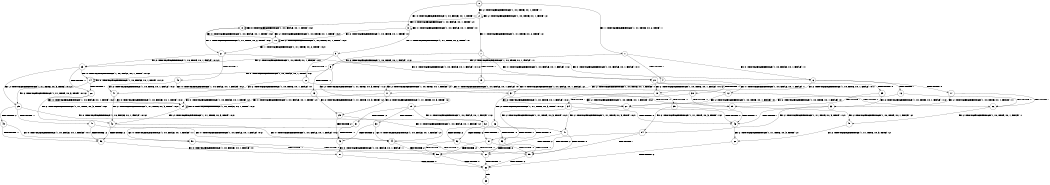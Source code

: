 digraph BCG {
size = "7, 10.5";
center = TRUE;
node [shape = circle];
0 [peripheries = 2];
0 -> 1 [label = "EX !1 !ATOMIC_EXCH_BRANCH (1, +1, TRUE, +0, 2, TRUE) !::"];
0 -> 2 [label = "EX !2 !ATOMIC_EXCH_BRANCH (1, +0, TRUE, +0, 1, TRUE) !::"];
0 -> 3 [label = "EX !0 !ATOMIC_EXCH_BRANCH (1, +0, FALSE, +0, 1, TRUE) !::"];
1 -> 4 [label = "TERMINATE !1"];
1 -> 5 [label = "EX !2 !ATOMIC_EXCH_BRANCH (1, +0, TRUE, +0, 1, FALSE) !:1:"];
1 -> 6 [label = "EX !0 !ATOMIC_EXCH_BRANCH (1, +0, FALSE, +0, 1, FALSE) !:1:"];
2 -> 7 [label = "EX !1 !ATOMIC_EXCH_BRANCH (1, +1, TRUE, +0, 2, TRUE) !:2:"];
2 -> 8 [label = "EX !0 !ATOMIC_EXCH_BRANCH (1, +0, FALSE, +0, 1, TRUE) !:2:"];
2 -> 2 [label = "EX !2 !ATOMIC_EXCH_BRANCH (1, +0, TRUE, +0, 1, TRUE) !:2:"];
3 -> 9 [label = "EX !1 !ATOMIC_EXCH_BRANCH (1, +1, TRUE, +0, 2, TRUE) !:0:"];
3 -> 10 [label = "EX !2 !ATOMIC_EXCH_BRANCH (1, +0, TRUE, +0, 1, TRUE) !:0:"];
3 -> 3 [label = "EX !0 !ATOMIC_EXCH_BRANCH (1, +0, FALSE, +0, 1, TRUE) !:0:"];
4 -> 11 [label = "EX !2 !ATOMIC_EXCH_BRANCH (1, +0, TRUE, +0, 1, FALSE) !::"];
4 -> 12 [label = "EX !0 !ATOMIC_EXCH_BRANCH (1, +0, FALSE, +0, 1, FALSE) !::"];
5 -> 13 [label = "TERMINATE !1"];
5 -> 14 [label = "EX !0 !ATOMIC_EXCH_BRANCH (1, +0, FALSE, +0, 1, TRUE) !:1:2:"];
5 -> 15 [label = "EX !2 !ATOMIC_EXCH_BRANCH (1, +1, TRUE, +0, 3, TRUE) !:1:2:"];
6 -> 16 [label = "TERMINATE !1"];
6 -> 17 [label = "TERMINATE !0"];
6 -> 18 [label = "EX !2 !ATOMIC_EXCH_BRANCH (1, +0, TRUE, +0, 1, FALSE) !:0:1:"];
7 -> 19 [label = "TERMINATE !1"];
7 -> 20 [label = "EX !0 !ATOMIC_EXCH_BRANCH (1, +0, FALSE, +0, 1, FALSE) !:1:2:"];
7 -> 5 [label = "EX !2 !ATOMIC_EXCH_BRANCH (1, +0, TRUE, +0, 1, FALSE) !:1:2:"];
8 -> 21 [label = "EX !1 !ATOMIC_EXCH_BRANCH (1, +1, TRUE, +0, 2, TRUE) !:0:2:"];
8 -> 10 [label = "EX !2 !ATOMIC_EXCH_BRANCH (1, +0, TRUE, +0, 1, TRUE) !:0:2:"];
8 -> 8 [label = "EX !0 !ATOMIC_EXCH_BRANCH (1, +0, FALSE, +0, 1, TRUE) !:0:2:"];
9 -> 22 [label = "TERMINATE !1"];
9 -> 23 [label = "EX !2 !ATOMIC_EXCH_BRANCH (1, +0, TRUE, +0, 1, FALSE) !:0:1:"];
9 -> 6 [label = "EX !0 !ATOMIC_EXCH_BRANCH (1, +0, FALSE, +0, 1, FALSE) !:0:1:"];
10 -> 21 [label = "EX !1 !ATOMIC_EXCH_BRANCH (1, +1, TRUE, +0, 2, TRUE) !:0:2:"];
10 -> 10 [label = "EX !2 !ATOMIC_EXCH_BRANCH (1, +0, TRUE, +0, 1, TRUE) !:0:2:"];
10 -> 8 [label = "EX !0 !ATOMIC_EXCH_BRANCH (1, +0, FALSE, +0, 1, TRUE) !:0:2:"];
11 -> 24 [label = "EX !0 !ATOMIC_EXCH_BRANCH (1, +0, FALSE, +0, 1, TRUE) !:2:"];
11 -> 25 [label = "EX !2 !ATOMIC_EXCH_BRANCH (1, +1, TRUE, +0, 3, TRUE) !:2:"];
12 -> 26 [label = "TERMINATE !0"];
12 -> 27 [label = "EX !2 !ATOMIC_EXCH_BRANCH (1, +0, TRUE, +0, 1, FALSE) !:0:"];
13 -> 25 [label = "EX !2 !ATOMIC_EXCH_BRANCH (1, +1, TRUE, +0, 3, TRUE) !:2:"];
13 -> 24 [label = "EX !0 !ATOMIC_EXCH_BRANCH (1, +0, FALSE, +0, 1, TRUE) !:2:"];
14 -> 28 [label = "TERMINATE !1"];
14 -> 29 [label = "EX !2 !ATOMIC_EXCH_BRANCH (1, +1, TRUE, +0, 3, TRUE) !:0:1:2:"];
14 -> 14 [label = "EX !0 !ATOMIC_EXCH_BRANCH (1, +0, FALSE, +0, 1, TRUE) !:0:1:2:"];
15 -> 30 [label = "TERMINATE !1"];
15 -> 31 [label = "TERMINATE !2"];
15 -> 32 [label = "EX !0 !ATOMIC_EXCH_BRANCH (1, +0, FALSE, +0, 1, FALSE) !:1:2:"];
16 -> 26 [label = "TERMINATE !0"];
16 -> 27 [label = "EX !2 !ATOMIC_EXCH_BRANCH (1, +0, TRUE, +0, 1, FALSE) !:0:"];
17 -> 26 [label = "TERMINATE !1"];
17 -> 33 [label = "EX !2 !ATOMIC_EXCH_BRANCH (1, +0, TRUE, +0, 1, FALSE) !:1:"];
18 -> 34 [label = "TERMINATE !1"];
18 -> 35 [label = "TERMINATE !0"];
18 -> 36 [label = "EX !2 !ATOMIC_EXCH_BRANCH (1, +1, TRUE, +0, 3, TRUE) !:0:1:2:"];
19 -> 11 [label = "EX !2 !ATOMIC_EXCH_BRANCH (1, +0, TRUE, +0, 1, FALSE) !:2:"];
19 -> 37 [label = "EX !0 !ATOMIC_EXCH_BRANCH (1, +0, FALSE, +0, 1, FALSE) !:2:"];
20 -> 38 [label = "TERMINATE !1"];
20 -> 39 [label = "TERMINATE !0"];
20 -> 18 [label = "EX !2 !ATOMIC_EXCH_BRANCH (1, +0, TRUE, +0, 1, FALSE) !:0:1:2:"];
21 -> 40 [label = "TERMINATE !1"];
21 -> 23 [label = "EX !2 !ATOMIC_EXCH_BRANCH (1, +0, TRUE, +0, 1, FALSE) !:0:1:2:"];
21 -> 20 [label = "EX !0 !ATOMIC_EXCH_BRANCH (1, +0, FALSE, +0, 1, FALSE) !:0:1:2:"];
22 -> 12 [label = "EX !0 !ATOMIC_EXCH_BRANCH (1, +0, FALSE, +0, 1, FALSE) !:0:"];
22 -> 41 [label = "EX !2 !ATOMIC_EXCH_BRANCH (1, +0, TRUE, +0, 1, FALSE) !:0:"];
23 -> 28 [label = "TERMINATE !1"];
23 -> 29 [label = "EX !2 !ATOMIC_EXCH_BRANCH (1, +1, TRUE, +0, 3, TRUE) !:0:1:2:"];
23 -> 14 [label = "EX !0 !ATOMIC_EXCH_BRANCH (1, +0, FALSE, +0, 1, TRUE) !:0:1:2:"];
24 -> 42 [label = "EX !2 !ATOMIC_EXCH_BRANCH (1, +1, TRUE, +0, 3, TRUE) !:0:2:"];
24 -> 24 [label = "EX !0 !ATOMIC_EXCH_BRANCH (1, +0, FALSE, +0, 1, TRUE) !:0:2:"];
25 -> 43 [label = "TERMINATE !2"];
25 -> 44 [label = "EX !0 !ATOMIC_EXCH_BRANCH (1, +0, FALSE, +0, 1, FALSE) !:2:"];
26 -> 45 [label = "EX !2 !ATOMIC_EXCH_BRANCH (1, +0, TRUE, +0, 1, FALSE) !::"];
27 -> 46 [label = "TERMINATE !0"];
27 -> 47 [label = "EX !2 !ATOMIC_EXCH_BRANCH (1, +1, TRUE, +0, 3, TRUE) !:0:2:"];
28 -> 42 [label = "EX !2 !ATOMIC_EXCH_BRANCH (1, +1, TRUE, +0, 3, TRUE) !:0:2:"];
28 -> 24 [label = "EX !0 !ATOMIC_EXCH_BRANCH (1, +0, FALSE, +0, 1, TRUE) !:0:2:"];
29 -> 48 [label = "TERMINATE !1"];
29 -> 49 [label = "TERMINATE !2"];
29 -> 32 [label = "EX !0 !ATOMIC_EXCH_BRANCH (1, +0, FALSE, +0, 1, FALSE) !:0:1:2:"];
30 -> 43 [label = "TERMINATE !2"];
30 -> 44 [label = "EX !0 !ATOMIC_EXCH_BRANCH (1, +0, FALSE, +0, 1, FALSE) !:2:"];
31 -> 43 [label = "TERMINATE !1"];
31 -> 50 [label = "EX !0 !ATOMIC_EXCH_BRANCH (1, +0, FALSE, +0, 1, FALSE) !:1:"];
32 -> 51 [label = "TERMINATE !1"];
32 -> 52 [label = "TERMINATE !2"];
32 -> 53 [label = "TERMINATE !0"];
33 -> 46 [label = "TERMINATE !1"];
33 -> 54 [label = "EX !2 !ATOMIC_EXCH_BRANCH (1, +1, TRUE, +0, 3, TRUE) !:1:2:"];
34 -> 47 [label = "EX !2 !ATOMIC_EXCH_BRANCH (1, +1, TRUE, +0, 3, TRUE) !:0:2:"];
34 -> 46 [label = "TERMINATE !0"];
35 -> 54 [label = "EX !2 !ATOMIC_EXCH_BRANCH (1, +1, TRUE, +0, 3, TRUE) !:1:2:"];
35 -> 46 [label = "TERMINATE !1"];
36 -> 51 [label = "TERMINATE !1"];
36 -> 52 [label = "TERMINATE !2"];
36 -> 53 [label = "TERMINATE !0"];
37 -> 55 [label = "TERMINATE !0"];
37 -> 27 [label = "EX !2 !ATOMIC_EXCH_BRANCH (1, +0, TRUE, +0, 1, FALSE) !:0:2:"];
38 -> 27 [label = "EX !2 !ATOMIC_EXCH_BRANCH (1, +0, TRUE, +0, 1, FALSE) !:0:2:"];
38 -> 55 [label = "TERMINATE !0"];
39 -> 33 [label = "EX !2 !ATOMIC_EXCH_BRANCH (1, +0, TRUE, +0, 1, FALSE) !:1:2:"];
39 -> 55 [label = "TERMINATE !1"];
40 -> 41 [label = "EX !2 !ATOMIC_EXCH_BRANCH (1, +0, TRUE, +0, 1, FALSE) !:0:2:"];
40 -> 37 [label = "EX !0 !ATOMIC_EXCH_BRANCH (1, +0, FALSE, +0, 1, FALSE) !:0:2:"];
41 -> 42 [label = "EX !2 !ATOMIC_EXCH_BRANCH (1, +1, TRUE, +0, 3, TRUE) !:0:2:"];
41 -> 24 [label = "EX !0 !ATOMIC_EXCH_BRANCH (1, +0, FALSE, +0, 1, TRUE) !:0:2:"];
42 -> 56 [label = "TERMINATE !2"];
42 -> 44 [label = "EX !0 !ATOMIC_EXCH_BRANCH (1, +0, FALSE, +0, 1, FALSE) !:0:2:"];
43 -> 57 [label = "EX !0 !ATOMIC_EXCH_BRANCH (1, +0, FALSE, +0, 1, FALSE) !::"];
44 -> 58 [label = "TERMINATE !2"];
44 -> 59 [label = "TERMINATE !0"];
45 -> 60 [label = "EX !2 !ATOMIC_EXCH_BRANCH (1, +1, TRUE, +0, 3, TRUE) !:2:"];
46 -> 60 [label = "EX !2 !ATOMIC_EXCH_BRANCH (1, +1, TRUE, +0, 3, TRUE) !:2:"];
47 -> 58 [label = "TERMINATE !2"];
47 -> 59 [label = "TERMINATE !0"];
48 -> 44 [label = "EX !0 !ATOMIC_EXCH_BRANCH (1, +0, FALSE, +0, 1, FALSE) !:0:2:"];
48 -> 56 [label = "TERMINATE !2"];
49 -> 50 [label = "EX !0 !ATOMIC_EXCH_BRANCH (1, +0, FALSE, +0, 1, FALSE) !:0:1:"];
49 -> 56 [label = "TERMINATE !1"];
50 -> 58 [label = "TERMINATE !1"];
50 -> 61 [label = "TERMINATE !0"];
51 -> 58 [label = "TERMINATE !2"];
51 -> 59 [label = "TERMINATE !0"];
52 -> 58 [label = "TERMINATE !1"];
52 -> 61 [label = "TERMINATE !0"];
53 -> 59 [label = "TERMINATE !1"];
53 -> 61 [label = "TERMINATE !2"];
54 -> 59 [label = "TERMINATE !1"];
54 -> 61 [label = "TERMINATE !2"];
55 -> 45 [label = "EX !2 !ATOMIC_EXCH_BRANCH (1, +0, TRUE, +0, 1, FALSE) !:2:"];
56 -> 57 [label = "EX !0 !ATOMIC_EXCH_BRANCH (1, +0, FALSE, +0, 1, FALSE) !:0:"];
57 -> 62 [label = "TERMINATE !0"];
58 -> 62 [label = "TERMINATE !0"];
59 -> 62 [label = "TERMINATE !2"];
60 -> 62 [label = "TERMINATE !2"];
61 -> 62 [label = "TERMINATE !1"];
62 -> 63 [label = "exit"];
}
